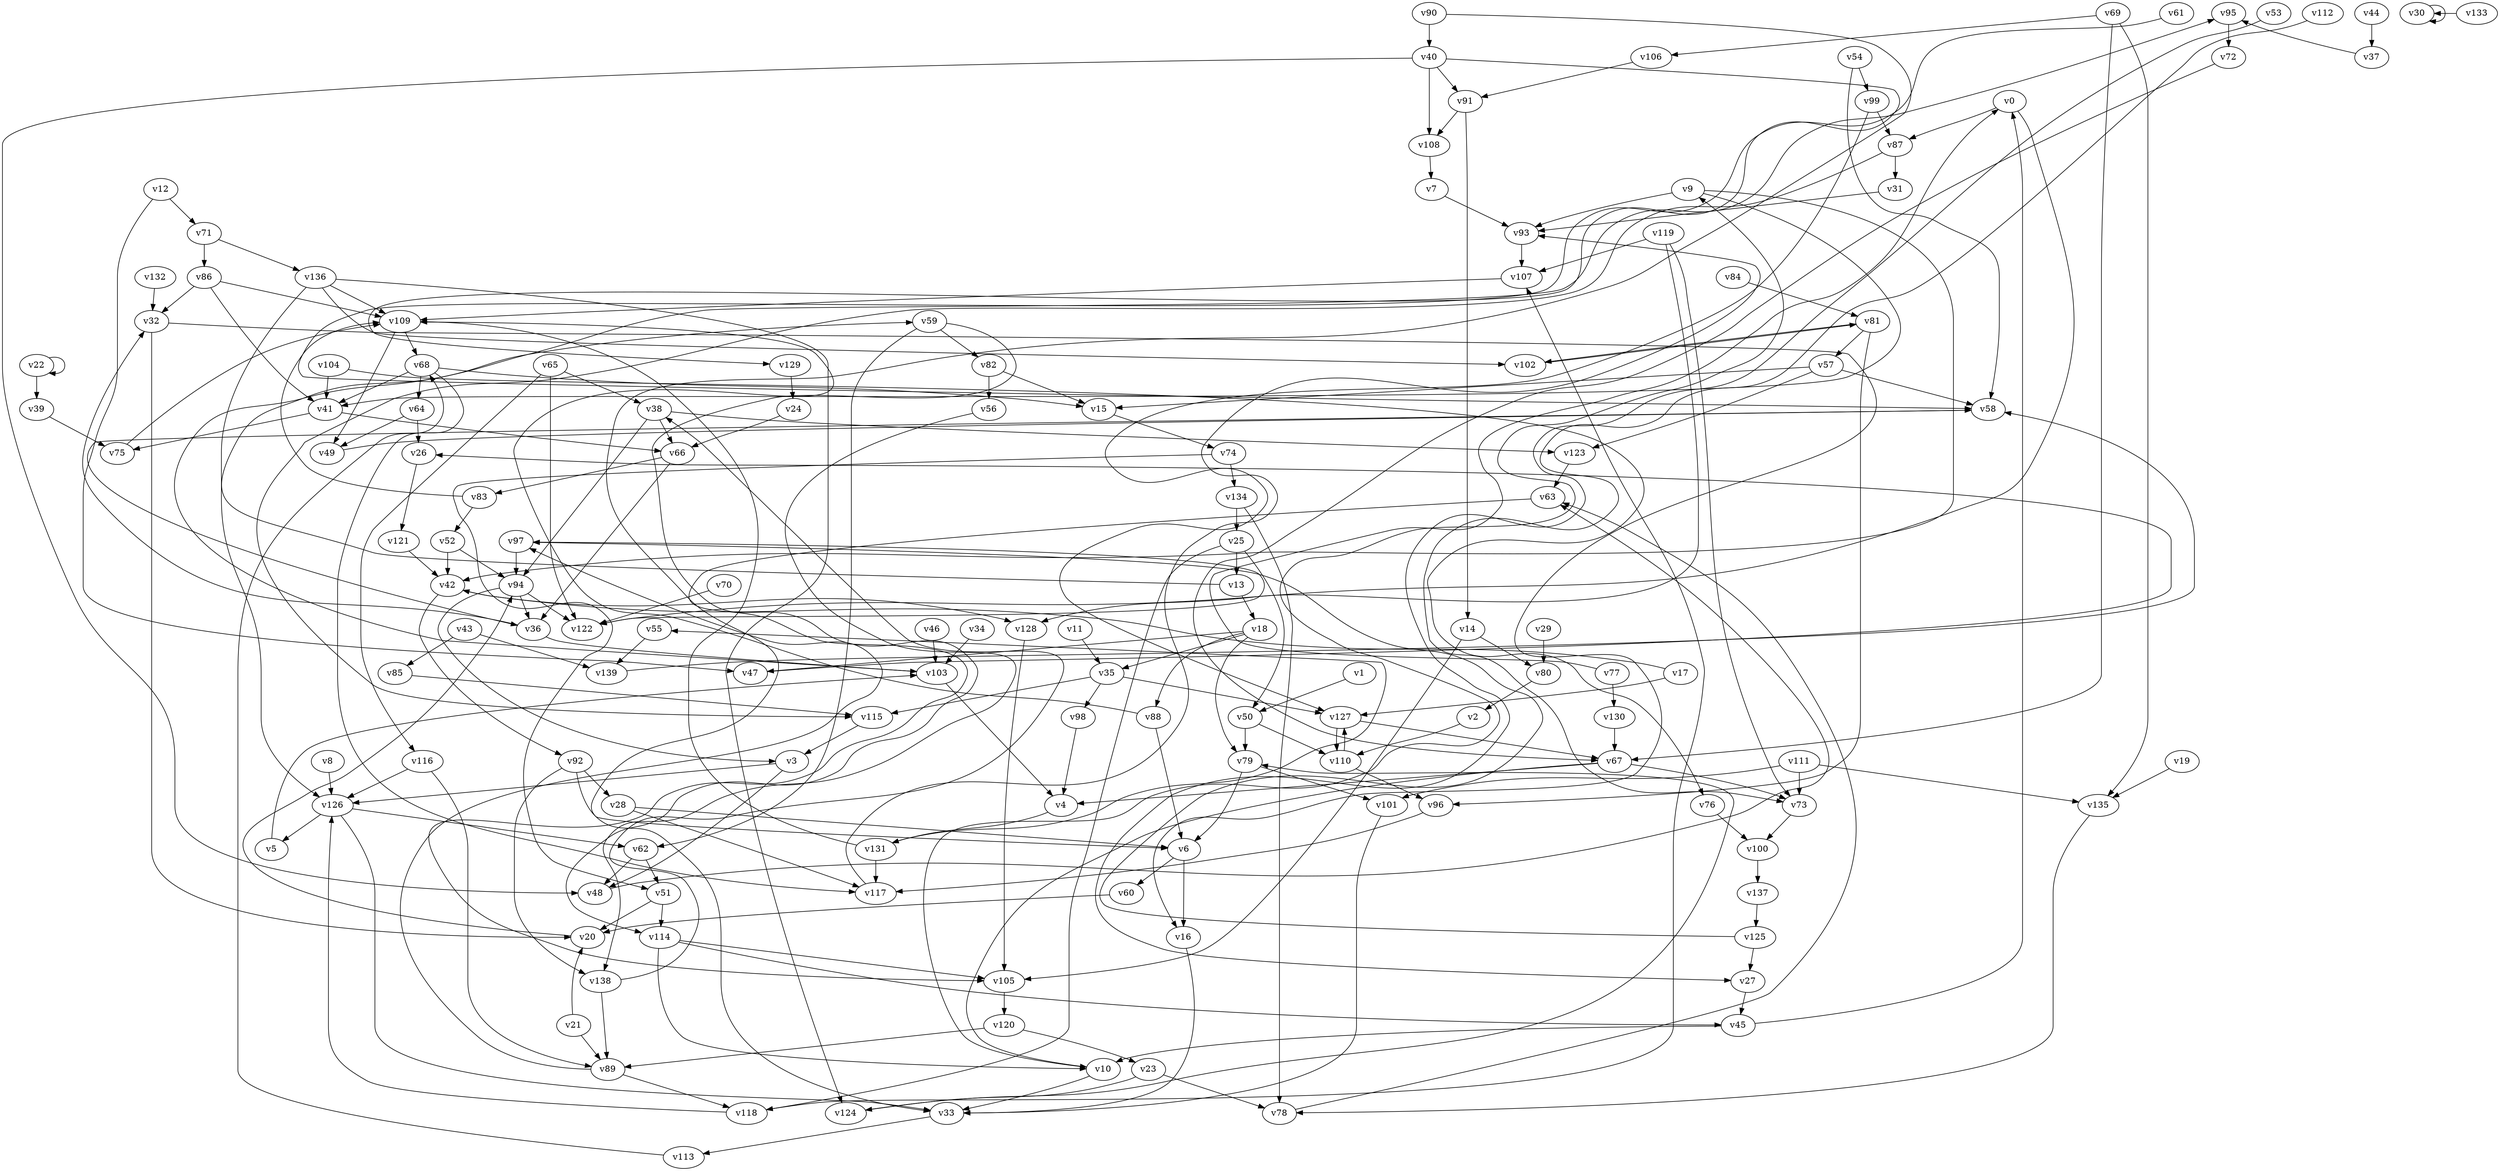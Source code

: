 // Benchmark game 209 - 140 vertices
// time_bound: 65
// targets: v14
digraph G {
    v0 [name="v0", player=0];
    v1 [name="v1", player=0];
    v2 [name="v2", player=1];
    v3 [name="v3", player=1];
    v4 [name="v4", player=1];
    v5 [name="v5", player=0];
    v6 [name="v6", player=0];
    v7 [name="v7", player=1];
    v8 [name="v8", player=1];
    v9 [name="v9", player=0];
    v10 [name="v10", player=0];
    v11 [name="v11", player=0];
    v12 [name="v12", player=1];
    v13 [name="v13", player=0];
    v14 [name="v14", player=0, target=1];
    v15 [name="v15", player=0];
    v16 [name="v16", player=0];
    v17 [name="v17", player=1];
    v18 [name="v18", player=1];
    v19 [name="v19", player=1];
    v20 [name="v20", player=1];
    v21 [name="v21", player=0];
    v22 [name="v22", player=0];
    v23 [name="v23", player=0];
    v24 [name="v24", player=0];
    v25 [name="v25", player=0];
    v26 [name="v26", player=0];
    v27 [name="v27", player=0];
    v28 [name="v28", player=0];
    v29 [name="v29", player=1];
    v30 [name="v30", player=1];
    v31 [name="v31", player=1];
    v32 [name="v32", player=1];
    v33 [name="v33", player=0];
    v34 [name="v34", player=0];
    v35 [name="v35", player=1];
    v36 [name="v36", player=0];
    v37 [name="v37", player=1];
    v38 [name="v38", player=0];
    v39 [name="v39", player=1];
    v40 [name="v40", player=1];
    v41 [name="v41", player=1];
    v42 [name="v42", player=0];
    v43 [name="v43", player=0];
    v44 [name="v44", player=1];
    v45 [name="v45", player=1];
    v46 [name="v46", player=1];
    v47 [name="v47", player=1];
    v48 [name="v48", player=1];
    v49 [name="v49", player=0];
    v50 [name="v50", player=1];
    v51 [name="v51", player=1];
    v52 [name="v52", player=1];
    v53 [name="v53", player=1];
    v54 [name="v54", player=1];
    v55 [name="v55", player=0];
    v56 [name="v56", player=1];
    v57 [name="v57", player=0];
    v58 [name="v58", player=0];
    v59 [name="v59", player=0];
    v60 [name="v60", player=1];
    v61 [name="v61", player=1];
    v62 [name="v62", player=1];
    v63 [name="v63", player=0];
    v64 [name="v64", player=0];
    v65 [name="v65", player=1];
    v66 [name="v66", player=1];
    v67 [name="v67", player=1];
    v68 [name="v68", player=0];
    v69 [name="v69", player=0];
    v70 [name="v70", player=0];
    v71 [name="v71", player=1];
    v72 [name="v72", player=0];
    v73 [name="v73", player=0];
    v74 [name="v74", player=0];
    v75 [name="v75", player=1];
    v76 [name="v76", player=1];
    v77 [name="v77", player=1];
    v78 [name="v78", player=1];
    v79 [name="v79", player=1];
    v80 [name="v80", player=0];
    v81 [name="v81", player=0];
    v82 [name="v82", player=1];
    v83 [name="v83", player=1];
    v84 [name="v84", player=1];
    v85 [name="v85", player=1];
    v86 [name="v86", player=1];
    v87 [name="v87", player=1];
    v88 [name="v88", player=1];
    v89 [name="v89", player=1];
    v90 [name="v90", player=0];
    v91 [name="v91", player=1];
    v92 [name="v92", player=0];
    v93 [name="v93", player=0];
    v94 [name="v94", player=0];
    v95 [name="v95", player=0];
    v96 [name="v96", player=1];
    v97 [name="v97", player=0];
    v98 [name="v98", player=1];
    v99 [name="v99", player=1];
    v100 [name="v100", player=0];
    v101 [name="v101", player=0];
    v102 [name="v102", player=0];
    v103 [name="v103", player=1];
    v104 [name="v104", player=1];
    v105 [name="v105", player=0];
    v106 [name="v106", player=1];
    v107 [name="v107", player=0];
    v108 [name="v108", player=0];
    v109 [name="v109", player=0];
    v110 [name="v110", player=0];
    v111 [name="v111", player=1];
    v112 [name="v112", player=0];
    v113 [name="v113", player=0];
    v114 [name="v114", player=1];
    v115 [name="v115", player=1];
    v116 [name="v116", player=1];
    v117 [name="v117", player=0];
    v118 [name="v118", player=1];
    v119 [name="v119", player=1];
    v120 [name="v120", player=1];
    v121 [name="v121", player=0];
    v122 [name="v122", player=0];
    v123 [name="v123", player=1];
    v124 [name="v124", player=0];
    v125 [name="v125", player=1];
    v126 [name="v126", player=0];
    v127 [name="v127", player=0];
    v128 [name="v128", player=1];
    v129 [name="v129", player=0];
    v130 [name="v130", player=1];
    v131 [name="v131", player=0];
    v132 [name="v132", player=1];
    v133 [name="v133", player=1];
    v134 [name="v134", player=1];
    v135 [name="v135", player=0];
    v136 [name="v136", player=1];
    v137 [name="v137", player=1];
    v138 [name="v138", player=0];
    v139 [name="v139", player=0];

    v0 -> v122 [constraint="t >= 3"];
    v1 -> v50;
    v2 -> v110;
    v3 -> v48;
    v4 -> v131;
    v5 -> v103 [constraint="t < 15"];
    v6 -> v60;
    v7 -> v93;
    v8 -> v126;
    v9 -> v42;
    v10 -> v9 [constraint="t < 11"];
    v11 -> v35;
    v12 -> v71;
    v13 -> v95 [constraint="t >= 5"];
    v14 -> v105;
    v15 -> v74;
    v16 -> v33;
    v17 -> v42 [constraint="t < 8"];
    v18 -> v35;
    v19 -> v135;
    v20 -> v94 [constraint="t >= 5"];
    v21 -> v20 [constraint="t < 6"];
    v22 -> v22;
    v23 -> v124;
    v24 -> v66;
    v25 -> v13;
    v26 -> v121;
    v27 -> v45;
    v28 -> v117 [constraint="t mod 3 == 1"];
    v29 -> v80;
    v30 -> v30;
    v31 -> v93;
    v32 -> v16 [constraint="t < 7"];
    v33 -> v113;
    v34 -> v103;
    v35 -> v98;
    v36 -> v32 [constraint="t >= 1"];
    v37 -> v95 [constraint="t >= 3"];
    v38 -> v123;
    v39 -> v75;
    v40 -> v129 [constraint="t < 13"];
    v41 -> v66;
    v42 -> v128;
    v43 -> v85;
    v44 -> v37;
    v45 -> v0;
    v46 -> v103;
    v47 -> v26 [constraint="t >= 2"];
    v48 -> v63 [constraint="t < 11"];
    v49 -> v58 [constraint="t mod 3 == 0"];
    v50 -> v79;
    v51 -> v20;
    v52 -> v94;
    v53 -> v27 [constraint="t < 10"];
    v54 -> v99;
    v55 -> v139;
    v56 -> v138 [constraint="t < 8"];
    v57 -> v58;
    v58 -> v36 [constraint="t >= 1"];
    v59 -> v114 [constraint="t < 9"];
    v60 -> v20;
    v61 -> v58 [constraint="t >= 1"];
    v62 -> v51;
    v63 -> v105 [constraint="t mod 5 == 4"];
    v64 -> v26;
    v65 -> v116;
    v66 -> v83;
    v67 -> v10 [constraint="t mod 2 == 0"];
    v68 -> v64;
    v69 -> v106;
    v70 -> v122;
    v71 -> v136;
    v72 -> v67 [constraint="t mod 5 == 3"];
    v73 -> v100;
    v74 -> v51 [constraint="t < 9"];
    v75 -> v109 [constraint="t mod 4 == 0"];
    v76 -> v100;
    v77 -> v0 [constraint="t < 12"];
    v78 -> v63 [constraint="t mod 3 == 2"];
    v79 -> v101;
    v80 -> v2;
    v81 -> v57;
    v82 -> v56;
    v83 -> v52;
    v84 -> v81;
    v85 -> v115;
    v86 -> v41;
    v87 -> v115 [constraint="t >= 3"];
    v88 -> v109 [constraint="t >= 5"];
    v89 -> v97 [constraint="t mod 5 == 1"];
    v90 -> v6 [constraint="t < 13"];
    v91 -> v14;
    v92 -> v138;
    v93 -> v107;
    v94 -> v122;
    v95 -> v72;
    v96 -> v117;
    v97 -> v94;
    v98 -> v4;
    v99 -> v127 [constraint="t < 11"];
    v100 -> v137;
    v101 -> v33;
    v102 -> v81 [constraint="t mod 4 == 0"];
    v103 -> v59 [constraint="t >= 5"];
    v104 -> v76 [constraint="t < 13"];
    v105 -> v120;
    v106 -> v91;
    v107 -> v109;
    v108 -> v7;
    v109 -> v68;
    v110 -> v127;
    v111 -> v73;
    v112 -> v73 [constraint="t < 15"];
    v113 -> v68;
    v114 -> v45;
    v115 -> v3;
    v116 -> v89;
    v117 -> v93 [constraint="t >= 2"];
    v118 -> v107;
    v119 -> v128;
    v120 -> v23;
    v121 -> v42;
    v122 -> v97 [constraint="t mod 3 == 0"];
    v123 -> v63;
    v124 -> v79 [constraint="t mod 3 == 1"];
    v125 -> v97 [constraint="t mod 2 == 1"];
    v126 -> v62;
    v127 -> v67;
    v128 -> v105;
    v129 -> v24;
    v130 -> v67;
    v131 -> v55 [constraint="t < 13"];
    v132 -> v32;
    v133 -> v30 [constraint="t < 11"];
    v134 -> v78;
    v135 -> v78;
    v136 -> v126;
    v137 -> v125;
    v138 -> v38 [constraint="t < 8"];
    v139 -> v58 [constraint="t >= 4"];
    v131 -> v117;
    v86 -> v109;
    v92 -> v33;
    v118 -> v126;
    v138 -> v89;
    v114 -> v10;
    v87 -> v31;
    v28 -> v6;
    v18 -> v79;
    v81 -> v102;
    v32 -> v20;
    v62 -> v48;
    v64 -> v49;
    v116 -> v126;
    v94 -> v3;
    v65 -> v38;
    v68 -> v41;
    v66 -> v36;
    v90 -> v40;
    v25 -> v118;
    v14 -> v80;
    v57 -> v15;
    v68 -> v15;
    v21 -> v89;
    v59 -> v82;
    v69 -> v67;
    v126 -> v33;
    v38 -> v94;
    v17 -> v127;
    v25 -> v50;
    v136 -> v109;
    v89 -> v118;
    v35 -> v127;
    v71 -> v86;
    v114 -> v105;
    v120 -> v89;
    v74 -> v134;
    v43 -> v139;
    v83 -> v109;
    v10 -> v33;
    v104 -> v41;
    v131 -> v109;
    v119 -> v107;
    v6 -> v16;
    v79 -> v6;
    v110 -> v96;
    v136 -> v102;
    v35 -> v115;
    v88 -> v6;
    v18 -> v88;
    v9 -> v41;
    v9 -> v93;
    v92 -> v28;
    v23 -> v78;
    v51 -> v114;
    v22 -> v39;
    v69 -> v135;
    v41 -> v75;
    v42 -> v92;
    v67 -> v73;
    v119 -> v73;
    v82 -> v15;
    v38 -> v66;
    v91 -> v108;
    v3 -> v126;
    v40 -> v48;
    v18 -> v47;
    v65 -> v122;
    v136 -> v124;
    v50 -> v110;
    v127 -> v110;
    v103 -> v4;
    v36 -> v103;
    v12 -> v47;
    v77 -> v130;
    v40 -> v91;
    v13 -> v18;
    v68 -> v117;
    v134 -> v25;
    v52 -> v42;
    v59 -> v62;
    v45 -> v10;
    v57 -> v123;
    v0 -> v87;
    v125 -> v27;
    v109 -> v49;
    v81 -> v96;
    v111 -> v135;
    v111 -> v101;
    v94 -> v36;
    v126 -> v5;
    v67 -> v4;
    v86 -> v32;
    v54 -> v58;
    v40 -> v108;
    v99 -> v87;
}
